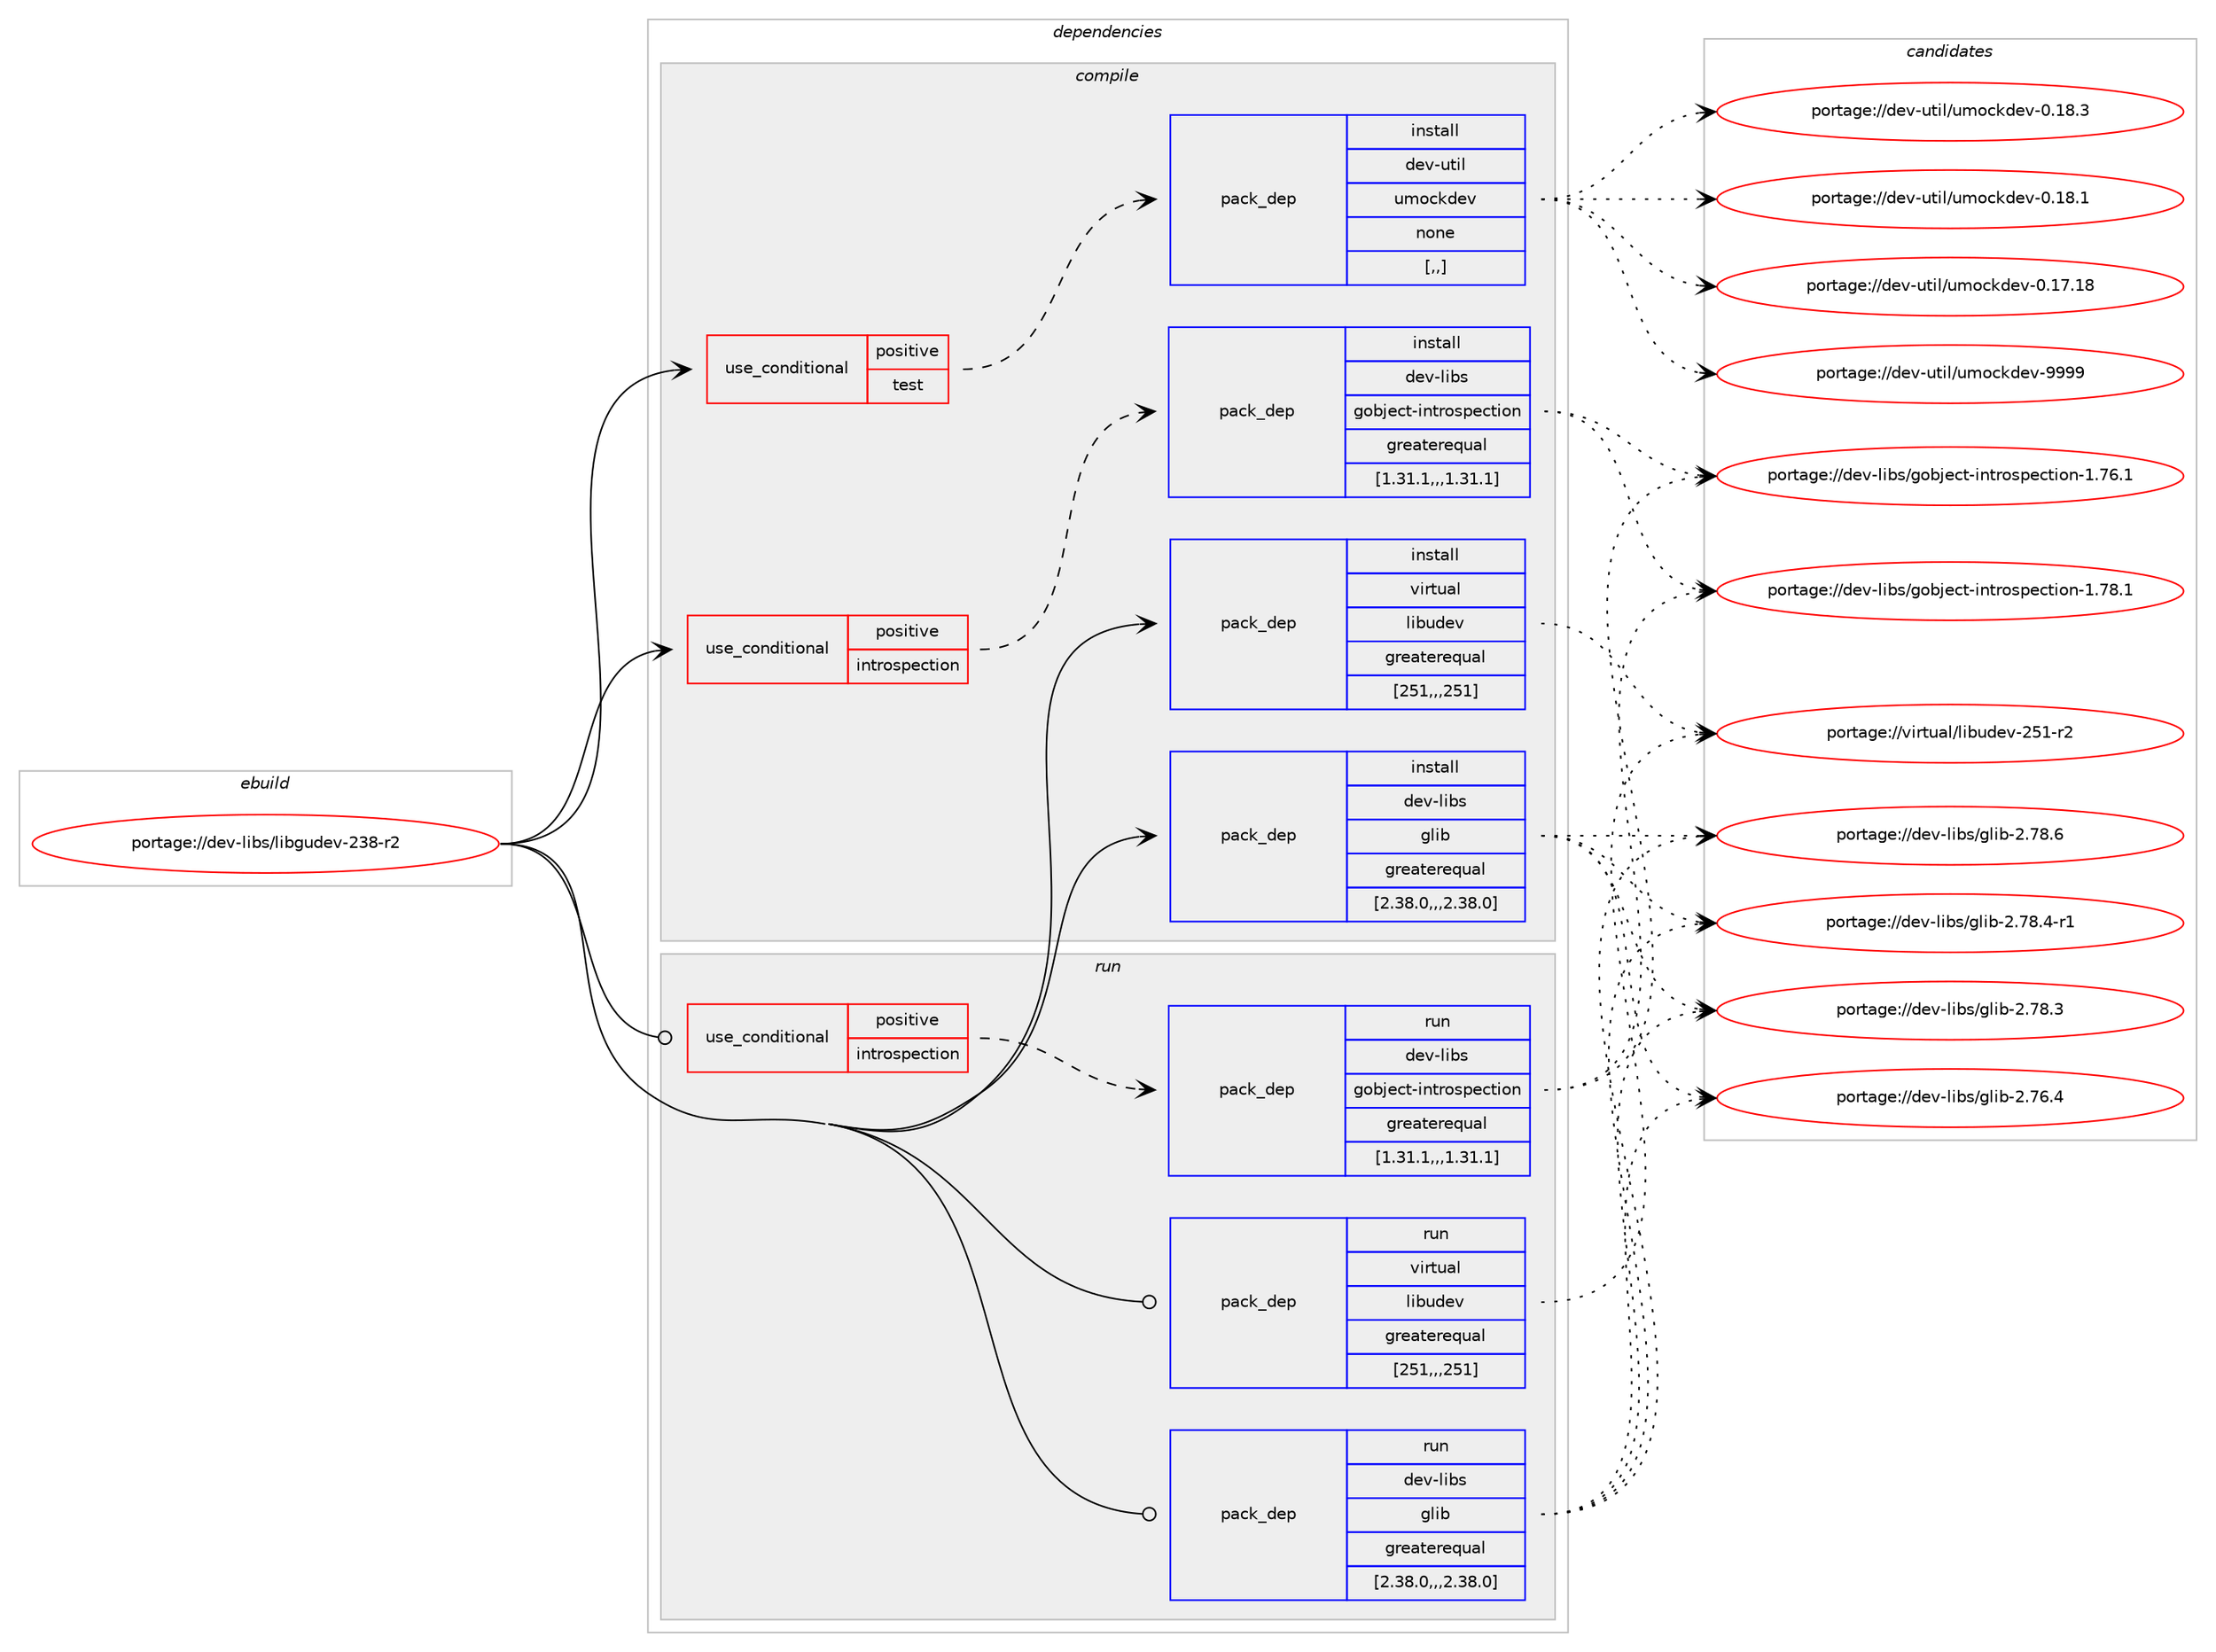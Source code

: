 digraph prolog {

# *************
# Graph options
# *************

newrank=true;
concentrate=true;
compound=true;
graph [rankdir=LR,fontname=Helvetica,fontsize=10,ranksep=1.5];#, ranksep=2.5, nodesep=0.2];
edge  [arrowhead=vee];
node  [fontname=Helvetica,fontsize=10];

# **********
# The ebuild
# **********

subgraph cluster_leftcol {
color=gray;
label=<<i>ebuild</i>>;
id [label="portage://dev-libs/libgudev-238-r2", color=red, width=4, href="../dev-libs/libgudev-238-r2.svg"];
}

# ****************
# The dependencies
# ****************

subgraph cluster_midcol {
color=gray;
label=<<i>dependencies</i>>;
subgraph cluster_compile {
fillcolor="#eeeeee";
style=filled;
label=<<i>compile</i>>;
subgraph cond26876 {
dependency110365 [label=<<TABLE BORDER="0" CELLBORDER="1" CELLSPACING="0" CELLPADDING="4"><TR><TD ROWSPAN="3" CELLPADDING="10">use_conditional</TD></TR><TR><TD>positive</TD></TR><TR><TD>introspection</TD></TR></TABLE>>, shape=none, color=red];
subgraph pack82294 {
dependency110366 [label=<<TABLE BORDER="0" CELLBORDER="1" CELLSPACING="0" CELLPADDING="4" WIDTH="220"><TR><TD ROWSPAN="6" CELLPADDING="30">pack_dep</TD></TR><TR><TD WIDTH="110">install</TD></TR><TR><TD>dev-libs</TD></TR><TR><TD>gobject-introspection</TD></TR><TR><TD>greaterequal</TD></TR><TR><TD>[1.31.1,,,1.31.1]</TD></TR></TABLE>>, shape=none, color=blue];
}
dependency110365:e -> dependency110366:w [weight=20,style="dashed",arrowhead="vee"];
}
id:e -> dependency110365:w [weight=20,style="solid",arrowhead="vee"];
subgraph cond26877 {
dependency110367 [label=<<TABLE BORDER="0" CELLBORDER="1" CELLSPACING="0" CELLPADDING="4"><TR><TD ROWSPAN="3" CELLPADDING="10">use_conditional</TD></TR><TR><TD>positive</TD></TR><TR><TD>test</TD></TR></TABLE>>, shape=none, color=red];
subgraph pack82295 {
dependency110368 [label=<<TABLE BORDER="0" CELLBORDER="1" CELLSPACING="0" CELLPADDING="4" WIDTH="220"><TR><TD ROWSPAN="6" CELLPADDING="30">pack_dep</TD></TR><TR><TD WIDTH="110">install</TD></TR><TR><TD>dev-util</TD></TR><TR><TD>umockdev</TD></TR><TR><TD>none</TD></TR><TR><TD>[,,]</TD></TR></TABLE>>, shape=none, color=blue];
}
dependency110367:e -> dependency110368:w [weight=20,style="dashed",arrowhead="vee"];
}
id:e -> dependency110367:w [weight=20,style="solid",arrowhead="vee"];
subgraph pack82296 {
dependency110369 [label=<<TABLE BORDER="0" CELLBORDER="1" CELLSPACING="0" CELLPADDING="4" WIDTH="220"><TR><TD ROWSPAN="6" CELLPADDING="30">pack_dep</TD></TR><TR><TD WIDTH="110">install</TD></TR><TR><TD>dev-libs</TD></TR><TR><TD>glib</TD></TR><TR><TD>greaterequal</TD></TR><TR><TD>[2.38.0,,,2.38.0]</TD></TR></TABLE>>, shape=none, color=blue];
}
id:e -> dependency110369:w [weight=20,style="solid",arrowhead="vee"];
subgraph pack82297 {
dependency110370 [label=<<TABLE BORDER="0" CELLBORDER="1" CELLSPACING="0" CELLPADDING="4" WIDTH="220"><TR><TD ROWSPAN="6" CELLPADDING="30">pack_dep</TD></TR><TR><TD WIDTH="110">install</TD></TR><TR><TD>virtual</TD></TR><TR><TD>libudev</TD></TR><TR><TD>greaterequal</TD></TR><TR><TD>[251,,,251]</TD></TR></TABLE>>, shape=none, color=blue];
}
id:e -> dependency110370:w [weight=20,style="solid",arrowhead="vee"];
}
subgraph cluster_compileandrun {
fillcolor="#eeeeee";
style=filled;
label=<<i>compile and run</i>>;
}
subgraph cluster_run {
fillcolor="#eeeeee";
style=filled;
label=<<i>run</i>>;
subgraph cond26878 {
dependency110371 [label=<<TABLE BORDER="0" CELLBORDER="1" CELLSPACING="0" CELLPADDING="4"><TR><TD ROWSPAN="3" CELLPADDING="10">use_conditional</TD></TR><TR><TD>positive</TD></TR><TR><TD>introspection</TD></TR></TABLE>>, shape=none, color=red];
subgraph pack82298 {
dependency110372 [label=<<TABLE BORDER="0" CELLBORDER="1" CELLSPACING="0" CELLPADDING="4" WIDTH="220"><TR><TD ROWSPAN="6" CELLPADDING="30">pack_dep</TD></TR><TR><TD WIDTH="110">run</TD></TR><TR><TD>dev-libs</TD></TR><TR><TD>gobject-introspection</TD></TR><TR><TD>greaterequal</TD></TR><TR><TD>[1.31.1,,,1.31.1]</TD></TR></TABLE>>, shape=none, color=blue];
}
dependency110371:e -> dependency110372:w [weight=20,style="dashed",arrowhead="vee"];
}
id:e -> dependency110371:w [weight=20,style="solid",arrowhead="odot"];
subgraph pack82299 {
dependency110373 [label=<<TABLE BORDER="0" CELLBORDER="1" CELLSPACING="0" CELLPADDING="4" WIDTH="220"><TR><TD ROWSPAN="6" CELLPADDING="30">pack_dep</TD></TR><TR><TD WIDTH="110">run</TD></TR><TR><TD>dev-libs</TD></TR><TR><TD>glib</TD></TR><TR><TD>greaterequal</TD></TR><TR><TD>[2.38.0,,,2.38.0]</TD></TR></TABLE>>, shape=none, color=blue];
}
id:e -> dependency110373:w [weight=20,style="solid",arrowhead="odot"];
subgraph pack82300 {
dependency110374 [label=<<TABLE BORDER="0" CELLBORDER="1" CELLSPACING="0" CELLPADDING="4" WIDTH="220"><TR><TD ROWSPAN="6" CELLPADDING="30">pack_dep</TD></TR><TR><TD WIDTH="110">run</TD></TR><TR><TD>virtual</TD></TR><TR><TD>libudev</TD></TR><TR><TD>greaterequal</TD></TR><TR><TD>[251,,,251]</TD></TR></TABLE>>, shape=none, color=blue];
}
id:e -> dependency110374:w [weight=20,style="solid",arrowhead="odot"];
}
}

# **************
# The candidates
# **************

subgraph cluster_choices {
rank=same;
color=gray;
label=<<i>candidates</i>>;

subgraph choice82294 {
color=black;
nodesep=1;
choice1001011184510810598115471031119810610199116451051101161141111151121019911610511111045494655564649 [label="portage://dev-libs/gobject-introspection-1.78.1", color=red, width=4,href="../dev-libs/gobject-introspection-1.78.1.svg"];
choice1001011184510810598115471031119810610199116451051101161141111151121019911610511111045494655544649 [label="portage://dev-libs/gobject-introspection-1.76.1", color=red, width=4,href="../dev-libs/gobject-introspection-1.76.1.svg"];
dependency110366:e -> choice1001011184510810598115471031119810610199116451051101161141111151121019911610511111045494655564649:w [style=dotted,weight="100"];
dependency110366:e -> choice1001011184510810598115471031119810610199116451051101161141111151121019911610511111045494655544649:w [style=dotted,weight="100"];
}
subgraph choice82295 {
color=black;
nodesep=1;
choice1001011184511711610510847117109111991071001011184557575757 [label="portage://dev-util/umockdev-9999", color=red, width=4,href="../dev-util/umockdev-9999.svg"];
choice10010111845117116105108471171091119910710010111845484649564651 [label="portage://dev-util/umockdev-0.18.3", color=red, width=4,href="../dev-util/umockdev-0.18.3.svg"];
choice10010111845117116105108471171091119910710010111845484649564649 [label="portage://dev-util/umockdev-0.18.1", color=red, width=4,href="../dev-util/umockdev-0.18.1.svg"];
choice1001011184511711610510847117109111991071001011184548464955464956 [label="portage://dev-util/umockdev-0.17.18", color=red, width=4,href="../dev-util/umockdev-0.17.18.svg"];
dependency110368:e -> choice1001011184511711610510847117109111991071001011184557575757:w [style=dotted,weight="100"];
dependency110368:e -> choice10010111845117116105108471171091119910710010111845484649564651:w [style=dotted,weight="100"];
dependency110368:e -> choice10010111845117116105108471171091119910710010111845484649564649:w [style=dotted,weight="100"];
dependency110368:e -> choice1001011184511711610510847117109111991071001011184548464955464956:w [style=dotted,weight="100"];
}
subgraph choice82296 {
color=black;
nodesep=1;
choice1001011184510810598115471031081059845504655564654 [label="portage://dev-libs/glib-2.78.6", color=red, width=4,href="../dev-libs/glib-2.78.6.svg"];
choice10010111845108105981154710310810598455046555646524511449 [label="portage://dev-libs/glib-2.78.4-r1", color=red, width=4,href="../dev-libs/glib-2.78.4-r1.svg"];
choice1001011184510810598115471031081059845504655564651 [label="portage://dev-libs/glib-2.78.3", color=red, width=4,href="../dev-libs/glib-2.78.3.svg"];
choice1001011184510810598115471031081059845504655544652 [label="portage://dev-libs/glib-2.76.4", color=red, width=4,href="../dev-libs/glib-2.76.4.svg"];
dependency110369:e -> choice1001011184510810598115471031081059845504655564654:w [style=dotted,weight="100"];
dependency110369:e -> choice10010111845108105981154710310810598455046555646524511449:w [style=dotted,weight="100"];
dependency110369:e -> choice1001011184510810598115471031081059845504655564651:w [style=dotted,weight="100"];
dependency110369:e -> choice1001011184510810598115471031081059845504655544652:w [style=dotted,weight="100"];
}
subgraph choice82297 {
color=black;
nodesep=1;
choice118105114116117971084710810598117100101118455053494511450 [label="portage://virtual/libudev-251-r2", color=red, width=4,href="../virtual/libudev-251-r2.svg"];
dependency110370:e -> choice118105114116117971084710810598117100101118455053494511450:w [style=dotted,weight="100"];
}
subgraph choice82298 {
color=black;
nodesep=1;
choice1001011184510810598115471031119810610199116451051101161141111151121019911610511111045494655564649 [label="portage://dev-libs/gobject-introspection-1.78.1", color=red, width=4,href="../dev-libs/gobject-introspection-1.78.1.svg"];
choice1001011184510810598115471031119810610199116451051101161141111151121019911610511111045494655544649 [label="portage://dev-libs/gobject-introspection-1.76.1", color=red, width=4,href="../dev-libs/gobject-introspection-1.76.1.svg"];
dependency110372:e -> choice1001011184510810598115471031119810610199116451051101161141111151121019911610511111045494655564649:w [style=dotted,weight="100"];
dependency110372:e -> choice1001011184510810598115471031119810610199116451051101161141111151121019911610511111045494655544649:w [style=dotted,weight="100"];
}
subgraph choice82299 {
color=black;
nodesep=1;
choice1001011184510810598115471031081059845504655564654 [label="portage://dev-libs/glib-2.78.6", color=red, width=4,href="../dev-libs/glib-2.78.6.svg"];
choice10010111845108105981154710310810598455046555646524511449 [label="portage://dev-libs/glib-2.78.4-r1", color=red, width=4,href="../dev-libs/glib-2.78.4-r1.svg"];
choice1001011184510810598115471031081059845504655564651 [label="portage://dev-libs/glib-2.78.3", color=red, width=4,href="../dev-libs/glib-2.78.3.svg"];
choice1001011184510810598115471031081059845504655544652 [label="portage://dev-libs/glib-2.76.4", color=red, width=4,href="../dev-libs/glib-2.76.4.svg"];
dependency110373:e -> choice1001011184510810598115471031081059845504655564654:w [style=dotted,weight="100"];
dependency110373:e -> choice10010111845108105981154710310810598455046555646524511449:w [style=dotted,weight="100"];
dependency110373:e -> choice1001011184510810598115471031081059845504655564651:w [style=dotted,weight="100"];
dependency110373:e -> choice1001011184510810598115471031081059845504655544652:w [style=dotted,weight="100"];
}
subgraph choice82300 {
color=black;
nodesep=1;
choice118105114116117971084710810598117100101118455053494511450 [label="portage://virtual/libudev-251-r2", color=red, width=4,href="../virtual/libudev-251-r2.svg"];
dependency110374:e -> choice118105114116117971084710810598117100101118455053494511450:w [style=dotted,weight="100"];
}
}

}
